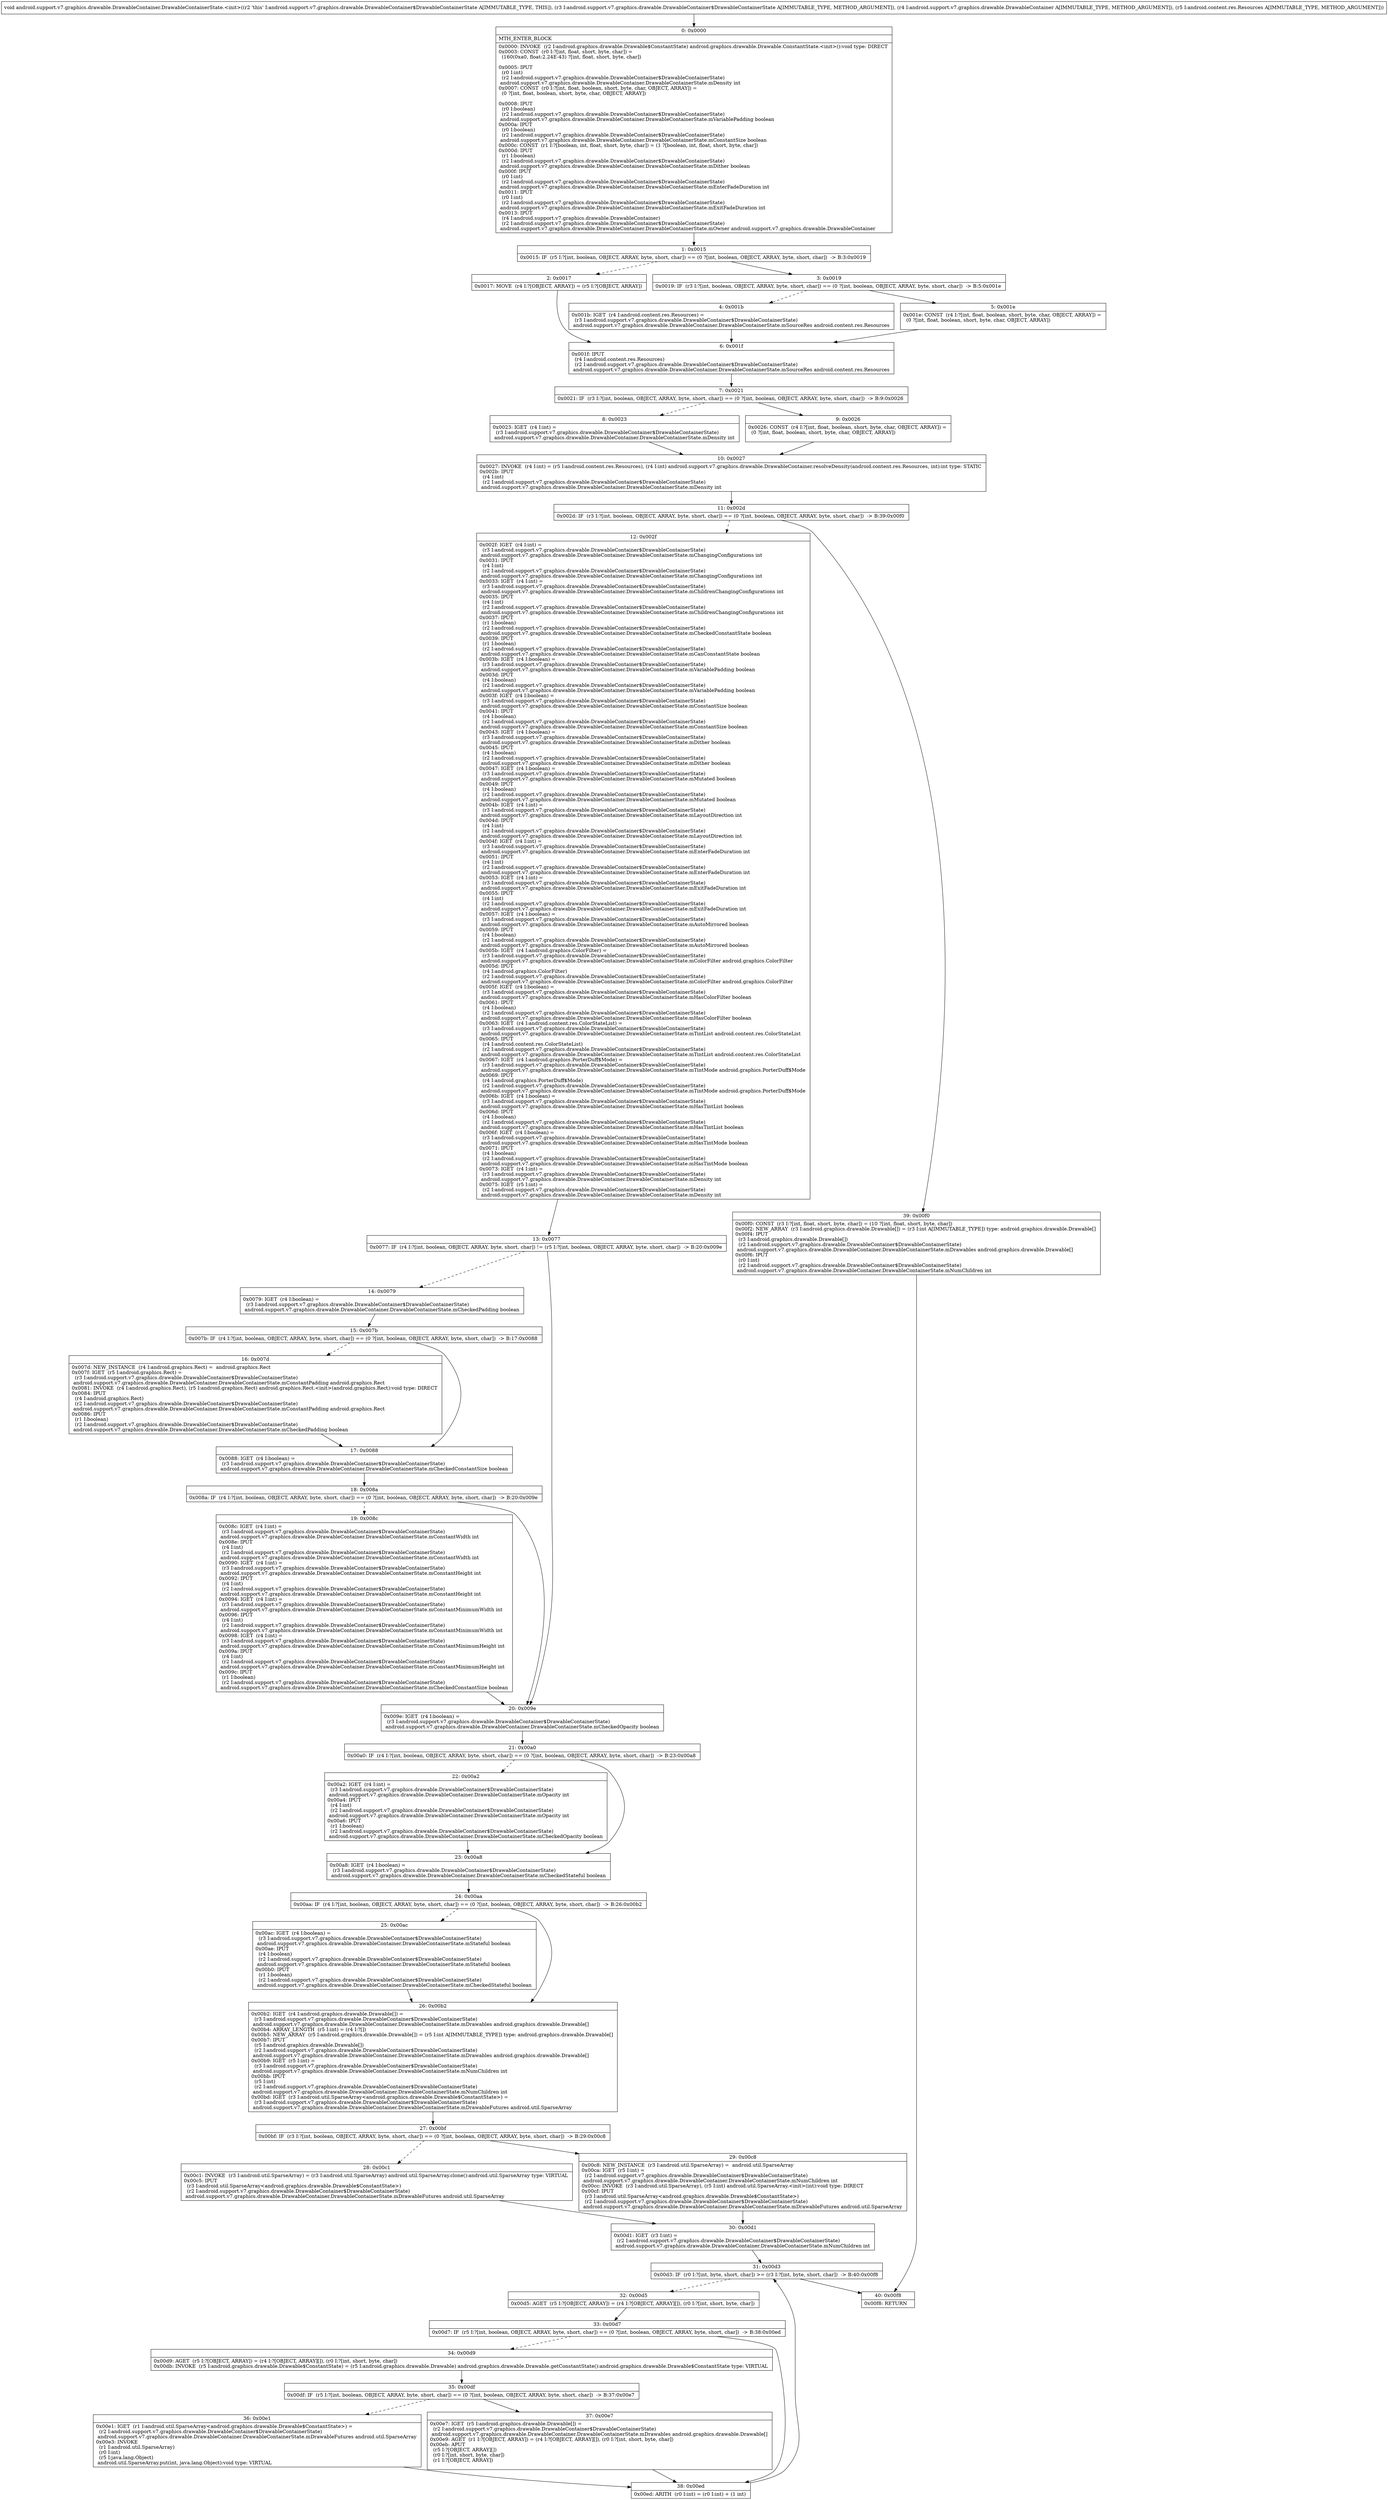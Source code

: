 digraph "CFG forandroid.support.v7.graphics.drawable.DrawableContainer.DrawableContainerState.\<init\>(Landroid\/support\/v7\/graphics\/drawable\/DrawableContainer$DrawableContainerState;Landroid\/support\/v7\/graphics\/drawable\/DrawableContainer;Landroid\/content\/res\/Resources;)V" {
Node_0 [shape=record,label="{0\:\ 0x0000|MTH_ENTER_BLOCK\l|0x0000: INVOKE  (r2 I:android.graphics.drawable.Drawable$ConstantState) android.graphics.drawable.Drawable.ConstantState.\<init\>():void type: DIRECT \l0x0003: CONST  (r0 I:?[int, float, short, byte, char]) = \l  (160(0xa0, float:2.24E\-43) ?[int, float, short, byte, char])\l \l0x0005: IPUT  \l  (r0 I:int)\l  (r2 I:android.support.v7.graphics.drawable.DrawableContainer$DrawableContainerState)\l android.support.v7.graphics.drawable.DrawableContainer.DrawableContainerState.mDensity int \l0x0007: CONST  (r0 I:?[int, float, boolean, short, byte, char, OBJECT, ARRAY]) = \l  (0 ?[int, float, boolean, short, byte, char, OBJECT, ARRAY])\l \l0x0008: IPUT  \l  (r0 I:boolean)\l  (r2 I:android.support.v7.graphics.drawable.DrawableContainer$DrawableContainerState)\l android.support.v7.graphics.drawable.DrawableContainer.DrawableContainerState.mVariablePadding boolean \l0x000a: IPUT  \l  (r0 I:boolean)\l  (r2 I:android.support.v7.graphics.drawable.DrawableContainer$DrawableContainerState)\l android.support.v7.graphics.drawable.DrawableContainer.DrawableContainerState.mConstantSize boolean \l0x000c: CONST  (r1 I:?[boolean, int, float, short, byte, char]) = (1 ?[boolean, int, float, short, byte, char]) \l0x000d: IPUT  \l  (r1 I:boolean)\l  (r2 I:android.support.v7.graphics.drawable.DrawableContainer$DrawableContainerState)\l android.support.v7.graphics.drawable.DrawableContainer.DrawableContainerState.mDither boolean \l0x000f: IPUT  \l  (r0 I:int)\l  (r2 I:android.support.v7.graphics.drawable.DrawableContainer$DrawableContainerState)\l android.support.v7.graphics.drawable.DrawableContainer.DrawableContainerState.mEnterFadeDuration int \l0x0011: IPUT  \l  (r0 I:int)\l  (r2 I:android.support.v7.graphics.drawable.DrawableContainer$DrawableContainerState)\l android.support.v7.graphics.drawable.DrawableContainer.DrawableContainerState.mExitFadeDuration int \l0x0013: IPUT  \l  (r4 I:android.support.v7.graphics.drawable.DrawableContainer)\l  (r2 I:android.support.v7.graphics.drawable.DrawableContainer$DrawableContainerState)\l android.support.v7.graphics.drawable.DrawableContainer.DrawableContainerState.mOwner android.support.v7.graphics.drawable.DrawableContainer \l}"];
Node_1 [shape=record,label="{1\:\ 0x0015|0x0015: IF  (r5 I:?[int, boolean, OBJECT, ARRAY, byte, short, char]) == (0 ?[int, boolean, OBJECT, ARRAY, byte, short, char])  \-\> B:3:0x0019 \l}"];
Node_2 [shape=record,label="{2\:\ 0x0017|0x0017: MOVE  (r4 I:?[OBJECT, ARRAY]) = (r5 I:?[OBJECT, ARRAY]) \l}"];
Node_3 [shape=record,label="{3\:\ 0x0019|0x0019: IF  (r3 I:?[int, boolean, OBJECT, ARRAY, byte, short, char]) == (0 ?[int, boolean, OBJECT, ARRAY, byte, short, char])  \-\> B:5:0x001e \l}"];
Node_4 [shape=record,label="{4\:\ 0x001b|0x001b: IGET  (r4 I:android.content.res.Resources) = \l  (r3 I:android.support.v7.graphics.drawable.DrawableContainer$DrawableContainerState)\l android.support.v7.graphics.drawable.DrawableContainer.DrawableContainerState.mSourceRes android.content.res.Resources \l}"];
Node_5 [shape=record,label="{5\:\ 0x001e|0x001e: CONST  (r4 I:?[int, float, boolean, short, byte, char, OBJECT, ARRAY]) = \l  (0 ?[int, float, boolean, short, byte, char, OBJECT, ARRAY])\l \l}"];
Node_6 [shape=record,label="{6\:\ 0x001f|0x001f: IPUT  \l  (r4 I:android.content.res.Resources)\l  (r2 I:android.support.v7.graphics.drawable.DrawableContainer$DrawableContainerState)\l android.support.v7.graphics.drawable.DrawableContainer.DrawableContainerState.mSourceRes android.content.res.Resources \l}"];
Node_7 [shape=record,label="{7\:\ 0x0021|0x0021: IF  (r3 I:?[int, boolean, OBJECT, ARRAY, byte, short, char]) == (0 ?[int, boolean, OBJECT, ARRAY, byte, short, char])  \-\> B:9:0x0026 \l}"];
Node_8 [shape=record,label="{8\:\ 0x0023|0x0023: IGET  (r4 I:int) = \l  (r3 I:android.support.v7.graphics.drawable.DrawableContainer$DrawableContainerState)\l android.support.v7.graphics.drawable.DrawableContainer.DrawableContainerState.mDensity int \l}"];
Node_9 [shape=record,label="{9\:\ 0x0026|0x0026: CONST  (r4 I:?[int, float, boolean, short, byte, char, OBJECT, ARRAY]) = \l  (0 ?[int, float, boolean, short, byte, char, OBJECT, ARRAY])\l \l}"];
Node_10 [shape=record,label="{10\:\ 0x0027|0x0027: INVOKE  (r4 I:int) = (r5 I:android.content.res.Resources), (r4 I:int) android.support.v7.graphics.drawable.DrawableContainer.resolveDensity(android.content.res.Resources, int):int type: STATIC \l0x002b: IPUT  \l  (r4 I:int)\l  (r2 I:android.support.v7.graphics.drawable.DrawableContainer$DrawableContainerState)\l android.support.v7.graphics.drawable.DrawableContainer.DrawableContainerState.mDensity int \l}"];
Node_11 [shape=record,label="{11\:\ 0x002d|0x002d: IF  (r3 I:?[int, boolean, OBJECT, ARRAY, byte, short, char]) == (0 ?[int, boolean, OBJECT, ARRAY, byte, short, char])  \-\> B:39:0x00f0 \l}"];
Node_12 [shape=record,label="{12\:\ 0x002f|0x002f: IGET  (r4 I:int) = \l  (r3 I:android.support.v7.graphics.drawable.DrawableContainer$DrawableContainerState)\l android.support.v7.graphics.drawable.DrawableContainer.DrawableContainerState.mChangingConfigurations int \l0x0031: IPUT  \l  (r4 I:int)\l  (r2 I:android.support.v7.graphics.drawable.DrawableContainer$DrawableContainerState)\l android.support.v7.graphics.drawable.DrawableContainer.DrawableContainerState.mChangingConfigurations int \l0x0033: IGET  (r4 I:int) = \l  (r3 I:android.support.v7.graphics.drawable.DrawableContainer$DrawableContainerState)\l android.support.v7.graphics.drawable.DrawableContainer.DrawableContainerState.mChildrenChangingConfigurations int \l0x0035: IPUT  \l  (r4 I:int)\l  (r2 I:android.support.v7.graphics.drawable.DrawableContainer$DrawableContainerState)\l android.support.v7.graphics.drawable.DrawableContainer.DrawableContainerState.mChildrenChangingConfigurations int \l0x0037: IPUT  \l  (r1 I:boolean)\l  (r2 I:android.support.v7.graphics.drawable.DrawableContainer$DrawableContainerState)\l android.support.v7.graphics.drawable.DrawableContainer.DrawableContainerState.mCheckedConstantState boolean \l0x0039: IPUT  \l  (r1 I:boolean)\l  (r2 I:android.support.v7.graphics.drawable.DrawableContainer$DrawableContainerState)\l android.support.v7.graphics.drawable.DrawableContainer.DrawableContainerState.mCanConstantState boolean \l0x003b: IGET  (r4 I:boolean) = \l  (r3 I:android.support.v7.graphics.drawable.DrawableContainer$DrawableContainerState)\l android.support.v7.graphics.drawable.DrawableContainer.DrawableContainerState.mVariablePadding boolean \l0x003d: IPUT  \l  (r4 I:boolean)\l  (r2 I:android.support.v7.graphics.drawable.DrawableContainer$DrawableContainerState)\l android.support.v7.graphics.drawable.DrawableContainer.DrawableContainerState.mVariablePadding boolean \l0x003f: IGET  (r4 I:boolean) = \l  (r3 I:android.support.v7.graphics.drawable.DrawableContainer$DrawableContainerState)\l android.support.v7.graphics.drawable.DrawableContainer.DrawableContainerState.mConstantSize boolean \l0x0041: IPUT  \l  (r4 I:boolean)\l  (r2 I:android.support.v7.graphics.drawable.DrawableContainer$DrawableContainerState)\l android.support.v7.graphics.drawable.DrawableContainer.DrawableContainerState.mConstantSize boolean \l0x0043: IGET  (r4 I:boolean) = \l  (r3 I:android.support.v7.graphics.drawable.DrawableContainer$DrawableContainerState)\l android.support.v7.graphics.drawable.DrawableContainer.DrawableContainerState.mDither boolean \l0x0045: IPUT  \l  (r4 I:boolean)\l  (r2 I:android.support.v7.graphics.drawable.DrawableContainer$DrawableContainerState)\l android.support.v7.graphics.drawable.DrawableContainer.DrawableContainerState.mDither boolean \l0x0047: IGET  (r4 I:boolean) = \l  (r3 I:android.support.v7.graphics.drawable.DrawableContainer$DrawableContainerState)\l android.support.v7.graphics.drawable.DrawableContainer.DrawableContainerState.mMutated boolean \l0x0049: IPUT  \l  (r4 I:boolean)\l  (r2 I:android.support.v7.graphics.drawable.DrawableContainer$DrawableContainerState)\l android.support.v7.graphics.drawable.DrawableContainer.DrawableContainerState.mMutated boolean \l0x004b: IGET  (r4 I:int) = \l  (r3 I:android.support.v7.graphics.drawable.DrawableContainer$DrawableContainerState)\l android.support.v7.graphics.drawable.DrawableContainer.DrawableContainerState.mLayoutDirection int \l0x004d: IPUT  \l  (r4 I:int)\l  (r2 I:android.support.v7.graphics.drawable.DrawableContainer$DrawableContainerState)\l android.support.v7.graphics.drawable.DrawableContainer.DrawableContainerState.mLayoutDirection int \l0x004f: IGET  (r4 I:int) = \l  (r3 I:android.support.v7.graphics.drawable.DrawableContainer$DrawableContainerState)\l android.support.v7.graphics.drawable.DrawableContainer.DrawableContainerState.mEnterFadeDuration int \l0x0051: IPUT  \l  (r4 I:int)\l  (r2 I:android.support.v7.graphics.drawable.DrawableContainer$DrawableContainerState)\l android.support.v7.graphics.drawable.DrawableContainer.DrawableContainerState.mEnterFadeDuration int \l0x0053: IGET  (r4 I:int) = \l  (r3 I:android.support.v7.graphics.drawable.DrawableContainer$DrawableContainerState)\l android.support.v7.graphics.drawable.DrawableContainer.DrawableContainerState.mExitFadeDuration int \l0x0055: IPUT  \l  (r4 I:int)\l  (r2 I:android.support.v7.graphics.drawable.DrawableContainer$DrawableContainerState)\l android.support.v7.graphics.drawable.DrawableContainer.DrawableContainerState.mExitFadeDuration int \l0x0057: IGET  (r4 I:boolean) = \l  (r3 I:android.support.v7.graphics.drawable.DrawableContainer$DrawableContainerState)\l android.support.v7.graphics.drawable.DrawableContainer.DrawableContainerState.mAutoMirrored boolean \l0x0059: IPUT  \l  (r4 I:boolean)\l  (r2 I:android.support.v7.graphics.drawable.DrawableContainer$DrawableContainerState)\l android.support.v7.graphics.drawable.DrawableContainer.DrawableContainerState.mAutoMirrored boolean \l0x005b: IGET  (r4 I:android.graphics.ColorFilter) = \l  (r3 I:android.support.v7.graphics.drawable.DrawableContainer$DrawableContainerState)\l android.support.v7.graphics.drawable.DrawableContainer.DrawableContainerState.mColorFilter android.graphics.ColorFilter \l0x005d: IPUT  \l  (r4 I:android.graphics.ColorFilter)\l  (r2 I:android.support.v7.graphics.drawable.DrawableContainer$DrawableContainerState)\l android.support.v7.graphics.drawable.DrawableContainer.DrawableContainerState.mColorFilter android.graphics.ColorFilter \l0x005f: IGET  (r4 I:boolean) = \l  (r3 I:android.support.v7.graphics.drawable.DrawableContainer$DrawableContainerState)\l android.support.v7.graphics.drawable.DrawableContainer.DrawableContainerState.mHasColorFilter boolean \l0x0061: IPUT  \l  (r4 I:boolean)\l  (r2 I:android.support.v7.graphics.drawable.DrawableContainer$DrawableContainerState)\l android.support.v7.graphics.drawable.DrawableContainer.DrawableContainerState.mHasColorFilter boolean \l0x0063: IGET  (r4 I:android.content.res.ColorStateList) = \l  (r3 I:android.support.v7.graphics.drawable.DrawableContainer$DrawableContainerState)\l android.support.v7.graphics.drawable.DrawableContainer.DrawableContainerState.mTintList android.content.res.ColorStateList \l0x0065: IPUT  \l  (r4 I:android.content.res.ColorStateList)\l  (r2 I:android.support.v7.graphics.drawable.DrawableContainer$DrawableContainerState)\l android.support.v7.graphics.drawable.DrawableContainer.DrawableContainerState.mTintList android.content.res.ColorStateList \l0x0067: IGET  (r4 I:android.graphics.PorterDuff$Mode) = \l  (r3 I:android.support.v7.graphics.drawable.DrawableContainer$DrawableContainerState)\l android.support.v7.graphics.drawable.DrawableContainer.DrawableContainerState.mTintMode android.graphics.PorterDuff$Mode \l0x0069: IPUT  \l  (r4 I:android.graphics.PorterDuff$Mode)\l  (r2 I:android.support.v7.graphics.drawable.DrawableContainer$DrawableContainerState)\l android.support.v7.graphics.drawable.DrawableContainer.DrawableContainerState.mTintMode android.graphics.PorterDuff$Mode \l0x006b: IGET  (r4 I:boolean) = \l  (r3 I:android.support.v7.graphics.drawable.DrawableContainer$DrawableContainerState)\l android.support.v7.graphics.drawable.DrawableContainer.DrawableContainerState.mHasTintList boolean \l0x006d: IPUT  \l  (r4 I:boolean)\l  (r2 I:android.support.v7.graphics.drawable.DrawableContainer$DrawableContainerState)\l android.support.v7.graphics.drawable.DrawableContainer.DrawableContainerState.mHasTintList boolean \l0x006f: IGET  (r4 I:boolean) = \l  (r3 I:android.support.v7.graphics.drawable.DrawableContainer$DrawableContainerState)\l android.support.v7.graphics.drawable.DrawableContainer.DrawableContainerState.mHasTintMode boolean \l0x0071: IPUT  \l  (r4 I:boolean)\l  (r2 I:android.support.v7.graphics.drawable.DrawableContainer$DrawableContainerState)\l android.support.v7.graphics.drawable.DrawableContainer.DrawableContainerState.mHasTintMode boolean \l0x0073: IGET  (r4 I:int) = \l  (r3 I:android.support.v7.graphics.drawable.DrawableContainer$DrawableContainerState)\l android.support.v7.graphics.drawable.DrawableContainer.DrawableContainerState.mDensity int \l0x0075: IGET  (r5 I:int) = \l  (r2 I:android.support.v7.graphics.drawable.DrawableContainer$DrawableContainerState)\l android.support.v7.graphics.drawable.DrawableContainer.DrawableContainerState.mDensity int \l}"];
Node_13 [shape=record,label="{13\:\ 0x0077|0x0077: IF  (r4 I:?[int, boolean, OBJECT, ARRAY, byte, short, char]) != (r5 I:?[int, boolean, OBJECT, ARRAY, byte, short, char])  \-\> B:20:0x009e \l}"];
Node_14 [shape=record,label="{14\:\ 0x0079|0x0079: IGET  (r4 I:boolean) = \l  (r3 I:android.support.v7.graphics.drawable.DrawableContainer$DrawableContainerState)\l android.support.v7.graphics.drawable.DrawableContainer.DrawableContainerState.mCheckedPadding boolean \l}"];
Node_15 [shape=record,label="{15\:\ 0x007b|0x007b: IF  (r4 I:?[int, boolean, OBJECT, ARRAY, byte, short, char]) == (0 ?[int, boolean, OBJECT, ARRAY, byte, short, char])  \-\> B:17:0x0088 \l}"];
Node_16 [shape=record,label="{16\:\ 0x007d|0x007d: NEW_INSTANCE  (r4 I:android.graphics.Rect) =  android.graphics.Rect \l0x007f: IGET  (r5 I:android.graphics.Rect) = \l  (r3 I:android.support.v7.graphics.drawable.DrawableContainer$DrawableContainerState)\l android.support.v7.graphics.drawable.DrawableContainer.DrawableContainerState.mConstantPadding android.graphics.Rect \l0x0081: INVOKE  (r4 I:android.graphics.Rect), (r5 I:android.graphics.Rect) android.graphics.Rect.\<init\>(android.graphics.Rect):void type: DIRECT \l0x0084: IPUT  \l  (r4 I:android.graphics.Rect)\l  (r2 I:android.support.v7.graphics.drawable.DrawableContainer$DrawableContainerState)\l android.support.v7.graphics.drawable.DrawableContainer.DrawableContainerState.mConstantPadding android.graphics.Rect \l0x0086: IPUT  \l  (r1 I:boolean)\l  (r2 I:android.support.v7.graphics.drawable.DrawableContainer$DrawableContainerState)\l android.support.v7.graphics.drawable.DrawableContainer.DrawableContainerState.mCheckedPadding boolean \l}"];
Node_17 [shape=record,label="{17\:\ 0x0088|0x0088: IGET  (r4 I:boolean) = \l  (r3 I:android.support.v7.graphics.drawable.DrawableContainer$DrawableContainerState)\l android.support.v7.graphics.drawable.DrawableContainer.DrawableContainerState.mCheckedConstantSize boolean \l}"];
Node_18 [shape=record,label="{18\:\ 0x008a|0x008a: IF  (r4 I:?[int, boolean, OBJECT, ARRAY, byte, short, char]) == (0 ?[int, boolean, OBJECT, ARRAY, byte, short, char])  \-\> B:20:0x009e \l}"];
Node_19 [shape=record,label="{19\:\ 0x008c|0x008c: IGET  (r4 I:int) = \l  (r3 I:android.support.v7.graphics.drawable.DrawableContainer$DrawableContainerState)\l android.support.v7.graphics.drawable.DrawableContainer.DrawableContainerState.mConstantWidth int \l0x008e: IPUT  \l  (r4 I:int)\l  (r2 I:android.support.v7.graphics.drawable.DrawableContainer$DrawableContainerState)\l android.support.v7.graphics.drawable.DrawableContainer.DrawableContainerState.mConstantWidth int \l0x0090: IGET  (r4 I:int) = \l  (r3 I:android.support.v7.graphics.drawable.DrawableContainer$DrawableContainerState)\l android.support.v7.graphics.drawable.DrawableContainer.DrawableContainerState.mConstantHeight int \l0x0092: IPUT  \l  (r4 I:int)\l  (r2 I:android.support.v7.graphics.drawable.DrawableContainer$DrawableContainerState)\l android.support.v7.graphics.drawable.DrawableContainer.DrawableContainerState.mConstantHeight int \l0x0094: IGET  (r4 I:int) = \l  (r3 I:android.support.v7.graphics.drawable.DrawableContainer$DrawableContainerState)\l android.support.v7.graphics.drawable.DrawableContainer.DrawableContainerState.mConstantMinimumWidth int \l0x0096: IPUT  \l  (r4 I:int)\l  (r2 I:android.support.v7.graphics.drawable.DrawableContainer$DrawableContainerState)\l android.support.v7.graphics.drawable.DrawableContainer.DrawableContainerState.mConstantMinimumWidth int \l0x0098: IGET  (r4 I:int) = \l  (r3 I:android.support.v7.graphics.drawable.DrawableContainer$DrawableContainerState)\l android.support.v7.graphics.drawable.DrawableContainer.DrawableContainerState.mConstantMinimumHeight int \l0x009a: IPUT  \l  (r4 I:int)\l  (r2 I:android.support.v7.graphics.drawable.DrawableContainer$DrawableContainerState)\l android.support.v7.graphics.drawable.DrawableContainer.DrawableContainerState.mConstantMinimumHeight int \l0x009c: IPUT  \l  (r1 I:boolean)\l  (r2 I:android.support.v7.graphics.drawable.DrawableContainer$DrawableContainerState)\l android.support.v7.graphics.drawable.DrawableContainer.DrawableContainerState.mCheckedConstantSize boolean \l}"];
Node_20 [shape=record,label="{20\:\ 0x009e|0x009e: IGET  (r4 I:boolean) = \l  (r3 I:android.support.v7.graphics.drawable.DrawableContainer$DrawableContainerState)\l android.support.v7.graphics.drawable.DrawableContainer.DrawableContainerState.mCheckedOpacity boolean \l}"];
Node_21 [shape=record,label="{21\:\ 0x00a0|0x00a0: IF  (r4 I:?[int, boolean, OBJECT, ARRAY, byte, short, char]) == (0 ?[int, boolean, OBJECT, ARRAY, byte, short, char])  \-\> B:23:0x00a8 \l}"];
Node_22 [shape=record,label="{22\:\ 0x00a2|0x00a2: IGET  (r4 I:int) = \l  (r3 I:android.support.v7.graphics.drawable.DrawableContainer$DrawableContainerState)\l android.support.v7.graphics.drawable.DrawableContainer.DrawableContainerState.mOpacity int \l0x00a4: IPUT  \l  (r4 I:int)\l  (r2 I:android.support.v7.graphics.drawable.DrawableContainer$DrawableContainerState)\l android.support.v7.graphics.drawable.DrawableContainer.DrawableContainerState.mOpacity int \l0x00a6: IPUT  \l  (r1 I:boolean)\l  (r2 I:android.support.v7.graphics.drawable.DrawableContainer$DrawableContainerState)\l android.support.v7.graphics.drawable.DrawableContainer.DrawableContainerState.mCheckedOpacity boolean \l}"];
Node_23 [shape=record,label="{23\:\ 0x00a8|0x00a8: IGET  (r4 I:boolean) = \l  (r3 I:android.support.v7.graphics.drawable.DrawableContainer$DrawableContainerState)\l android.support.v7.graphics.drawable.DrawableContainer.DrawableContainerState.mCheckedStateful boolean \l}"];
Node_24 [shape=record,label="{24\:\ 0x00aa|0x00aa: IF  (r4 I:?[int, boolean, OBJECT, ARRAY, byte, short, char]) == (0 ?[int, boolean, OBJECT, ARRAY, byte, short, char])  \-\> B:26:0x00b2 \l}"];
Node_25 [shape=record,label="{25\:\ 0x00ac|0x00ac: IGET  (r4 I:boolean) = \l  (r3 I:android.support.v7.graphics.drawable.DrawableContainer$DrawableContainerState)\l android.support.v7.graphics.drawable.DrawableContainer.DrawableContainerState.mStateful boolean \l0x00ae: IPUT  \l  (r4 I:boolean)\l  (r2 I:android.support.v7.graphics.drawable.DrawableContainer$DrawableContainerState)\l android.support.v7.graphics.drawable.DrawableContainer.DrawableContainerState.mStateful boolean \l0x00b0: IPUT  \l  (r1 I:boolean)\l  (r2 I:android.support.v7.graphics.drawable.DrawableContainer$DrawableContainerState)\l android.support.v7.graphics.drawable.DrawableContainer.DrawableContainerState.mCheckedStateful boolean \l}"];
Node_26 [shape=record,label="{26\:\ 0x00b2|0x00b2: IGET  (r4 I:android.graphics.drawable.Drawable[]) = \l  (r3 I:android.support.v7.graphics.drawable.DrawableContainer$DrawableContainerState)\l android.support.v7.graphics.drawable.DrawableContainer.DrawableContainerState.mDrawables android.graphics.drawable.Drawable[] \l0x00b4: ARRAY_LENGTH  (r5 I:int) = (r4 I:?[]) \l0x00b5: NEW_ARRAY  (r5 I:android.graphics.drawable.Drawable[]) = (r5 I:int A[IMMUTABLE_TYPE]) type: android.graphics.drawable.Drawable[] \l0x00b7: IPUT  \l  (r5 I:android.graphics.drawable.Drawable[])\l  (r2 I:android.support.v7.graphics.drawable.DrawableContainer$DrawableContainerState)\l android.support.v7.graphics.drawable.DrawableContainer.DrawableContainerState.mDrawables android.graphics.drawable.Drawable[] \l0x00b9: IGET  (r5 I:int) = \l  (r3 I:android.support.v7.graphics.drawable.DrawableContainer$DrawableContainerState)\l android.support.v7.graphics.drawable.DrawableContainer.DrawableContainerState.mNumChildren int \l0x00bb: IPUT  \l  (r5 I:int)\l  (r2 I:android.support.v7.graphics.drawable.DrawableContainer$DrawableContainerState)\l android.support.v7.graphics.drawable.DrawableContainer.DrawableContainerState.mNumChildren int \l0x00bd: IGET  (r3 I:android.util.SparseArray\<android.graphics.drawable.Drawable$ConstantState\>) = \l  (r3 I:android.support.v7.graphics.drawable.DrawableContainer$DrawableContainerState)\l android.support.v7.graphics.drawable.DrawableContainer.DrawableContainerState.mDrawableFutures android.util.SparseArray \l}"];
Node_27 [shape=record,label="{27\:\ 0x00bf|0x00bf: IF  (r3 I:?[int, boolean, OBJECT, ARRAY, byte, short, char]) == (0 ?[int, boolean, OBJECT, ARRAY, byte, short, char])  \-\> B:29:0x00c8 \l}"];
Node_28 [shape=record,label="{28\:\ 0x00c1|0x00c1: INVOKE  (r3 I:android.util.SparseArray) = (r3 I:android.util.SparseArray) android.util.SparseArray.clone():android.util.SparseArray type: VIRTUAL \l0x00c5: IPUT  \l  (r3 I:android.util.SparseArray\<android.graphics.drawable.Drawable$ConstantState\>)\l  (r2 I:android.support.v7.graphics.drawable.DrawableContainer$DrawableContainerState)\l android.support.v7.graphics.drawable.DrawableContainer.DrawableContainerState.mDrawableFutures android.util.SparseArray \l}"];
Node_29 [shape=record,label="{29\:\ 0x00c8|0x00c8: NEW_INSTANCE  (r3 I:android.util.SparseArray) =  android.util.SparseArray \l0x00ca: IGET  (r5 I:int) = \l  (r2 I:android.support.v7.graphics.drawable.DrawableContainer$DrawableContainerState)\l android.support.v7.graphics.drawable.DrawableContainer.DrawableContainerState.mNumChildren int \l0x00cc: INVOKE  (r3 I:android.util.SparseArray), (r5 I:int) android.util.SparseArray.\<init\>(int):void type: DIRECT \l0x00cf: IPUT  \l  (r3 I:android.util.SparseArray\<android.graphics.drawable.Drawable$ConstantState\>)\l  (r2 I:android.support.v7.graphics.drawable.DrawableContainer$DrawableContainerState)\l android.support.v7.graphics.drawable.DrawableContainer.DrawableContainerState.mDrawableFutures android.util.SparseArray \l}"];
Node_30 [shape=record,label="{30\:\ 0x00d1|0x00d1: IGET  (r3 I:int) = \l  (r2 I:android.support.v7.graphics.drawable.DrawableContainer$DrawableContainerState)\l android.support.v7.graphics.drawable.DrawableContainer.DrawableContainerState.mNumChildren int \l}"];
Node_31 [shape=record,label="{31\:\ 0x00d3|0x00d3: IF  (r0 I:?[int, byte, short, char]) \>= (r3 I:?[int, byte, short, char])  \-\> B:40:0x00f8 \l}"];
Node_32 [shape=record,label="{32\:\ 0x00d5|0x00d5: AGET  (r5 I:?[OBJECT, ARRAY]) = (r4 I:?[OBJECT, ARRAY][]), (r0 I:?[int, short, byte, char]) \l}"];
Node_33 [shape=record,label="{33\:\ 0x00d7|0x00d7: IF  (r5 I:?[int, boolean, OBJECT, ARRAY, byte, short, char]) == (0 ?[int, boolean, OBJECT, ARRAY, byte, short, char])  \-\> B:38:0x00ed \l}"];
Node_34 [shape=record,label="{34\:\ 0x00d9|0x00d9: AGET  (r5 I:?[OBJECT, ARRAY]) = (r4 I:?[OBJECT, ARRAY][]), (r0 I:?[int, short, byte, char]) \l0x00db: INVOKE  (r5 I:android.graphics.drawable.Drawable$ConstantState) = (r5 I:android.graphics.drawable.Drawable) android.graphics.drawable.Drawable.getConstantState():android.graphics.drawable.Drawable$ConstantState type: VIRTUAL \l}"];
Node_35 [shape=record,label="{35\:\ 0x00df|0x00df: IF  (r5 I:?[int, boolean, OBJECT, ARRAY, byte, short, char]) == (0 ?[int, boolean, OBJECT, ARRAY, byte, short, char])  \-\> B:37:0x00e7 \l}"];
Node_36 [shape=record,label="{36\:\ 0x00e1|0x00e1: IGET  (r1 I:android.util.SparseArray\<android.graphics.drawable.Drawable$ConstantState\>) = \l  (r2 I:android.support.v7.graphics.drawable.DrawableContainer$DrawableContainerState)\l android.support.v7.graphics.drawable.DrawableContainer.DrawableContainerState.mDrawableFutures android.util.SparseArray \l0x00e3: INVOKE  \l  (r1 I:android.util.SparseArray)\l  (r0 I:int)\l  (r5 I:java.lang.Object)\l android.util.SparseArray.put(int, java.lang.Object):void type: VIRTUAL \l}"];
Node_37 [shape=record,label="{37\:\ 0x00e7|0x00e7: IGET  (r5 I:android.graphics.drawable.Drawable[]) = \l  (r2 I:android.support.v7.graphics.drawable.DrawableContainer$DrawableContainerState)\l android.support.v7.graphics.drawable.DrawableContainer.DrawableContainerState.mDrawables android.graphics.drawable.Drawable[] \l0x00e9: AGET  (r1 I:?[OBJECT, ARRAY]) = (r4 I:?[OBJECT, ARRAY][]), (r0 I:?[int, short, byte, char]) \l0x00eb: APUT  \l  (r5 I:?[OBJECT, ARRAY][])\l  (r0 I:?[int, short, byte, char])\l  (r1 I:?[OBJECT, ARRAY])\l \l}"];
Node_38 [shape=record,label="{38\:\ 0x00ed|0x00ed: ARITH  (r0 I:int) = (r0 I:int) + (1 int) \l}"];
Node_39 [shape=record,label="{39\:\ 0x00f0|0x00f0: CONST  (r3 I:?[int, float, short, byte, char]) = (10 ?[int, float, short, byte, char]) \l0x00f2: NEW_ARRAY  (r3 I:android.graphics.drawable.Drawable[]) = (r3 I:int A[IMMUTABLE_TYPE]) type: android.graphics.drawable.Drawable[] \l0x00f4: IPUT  \l  (r3 I:android.graphics.drawable.Drawable[])\l  (r2 I:android.support.v7.graphics.drawable.DrawableContainer$DrawableContainerState)\l android.support.v7.graphics.drawable.DrawableContainer.DrawableContainerState.mDrawables android.graphics.drawable.Drawable[] \l0x00f6: IPUT  \l  (r0 I:int)\l  (r2 I:android.support.v7.graphics.drawable.DrawableContainer$DrawableContainerState)\l android.support.v7.graphics.drawable.DrawableContainer.DrawableContainerState.mNumChildren int \l}"];
Node_40 [shape=record,label="{40\:\ 0x00f8|0x00f8: RETURN   \l}"];
MethodNode[shape=record,label="{void android.support.v7.graphics.drawable.DrawableContainer.DrawableContainerState.\<init\>((r2 'this' I:android.support.v7.graphics.drawable.DrawableContainer$DrawableContainerState A[IMMUTABLE_TYPE, THIS]), (r3 I:android.support.v7.graphics.drawable.DrawableContainer$DrawableContainerState A[IMMUTABLE_TYPE, METHOD_ARGUMENT]), (r4 I:android.support.v7.graphics.drawable.DrawableContainer A[IMMUTABLE_TYPE, METHOD_ARGUMENT]), (r5 I:android.content.res.Resources A[IMMUTABLE_TYPE, METHOD_ARGUMENT])) }"];
MethodNode -> Node_0;
Node_0 -> Node_1;
Node_1 -> Node_2[style=dashed];
Node_1 -> Node_3;
Node_2 -> Node_6;
Node_3 -> Node_4[style=dashed];
Node_3 -> Node_5;
Node_4 -> Node_6;
Node_5 -> Node_6;
Node_6 -> Node_7;
Node_7 -> Node_8[style=dashed];
Node_7 -> Node_9;
Node_8 -> Node_10;
Node_9 -> Node_10;
Node_10 -> Node_11;
Node_11 -> Node_12[style=dashed];
Node_11 -> Node_39;
Node_12 -> Node_13;
Node_13 -> Node_14[style=dashed];
Node_13 -> Node_20;
Node_14 -> Node_15;
Node_15 -> Node_16[style=dashed];
Node_15 -> Node_17;
Node_16 -> Node_17;
Node_17 -> Node_18;
Node_18 -> Node_19[style=dashed];
Node_18 -> Node_20;
Node_19 -> Node_20;
Node_20 -> Node_21;
Node_21 -> Node_22[style=dashed];
Node_21 -> Node_23;
Node_22 -> Node_23;
Node_23 -> Node_24;
Node_24 -> Node_25[style=dashed];
Node_24 -> Node_26;
Node_25 -> Node_26;
Node_26 -> Node_27;
Node_27 -> Node_28[style=dashed];
Node_27 -> Node_29;
Node_28 -> Node_30;
Node_29 -> Node_30;
Node_30 -> Node_31;
Node_31 -> Node_32[style=dashed];
Node_31 -> Node_40;
Node_32 -> Node_33;
Node_33 -> Node_34[style=dashed];
Node_33 -> Node_38;
Node_34 -> Node_35;
Node_35 -> Node_36[style=dashed];
Node_35 -> Node_37;
Node_36 -> Node_38;
Node_37 -> Node_38;
Node_38 -> Node_31;
Node_39 -> Node_40;
}

